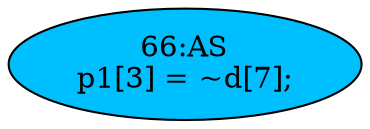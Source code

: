 strict digraph "" {
	node [label="\N"];
	"66:AS"	 [ast="<pyverilog.vparser.ast.Assign object at 0x7fee23154750>",
		def_var="['p1']",
		fillcolor=deepskyblue,
		label="66:AS
p1[3] = ~d[7];",
		statements="[]",
		style=filled,
		typ=Assign,
		use_var="['d']"];
}
